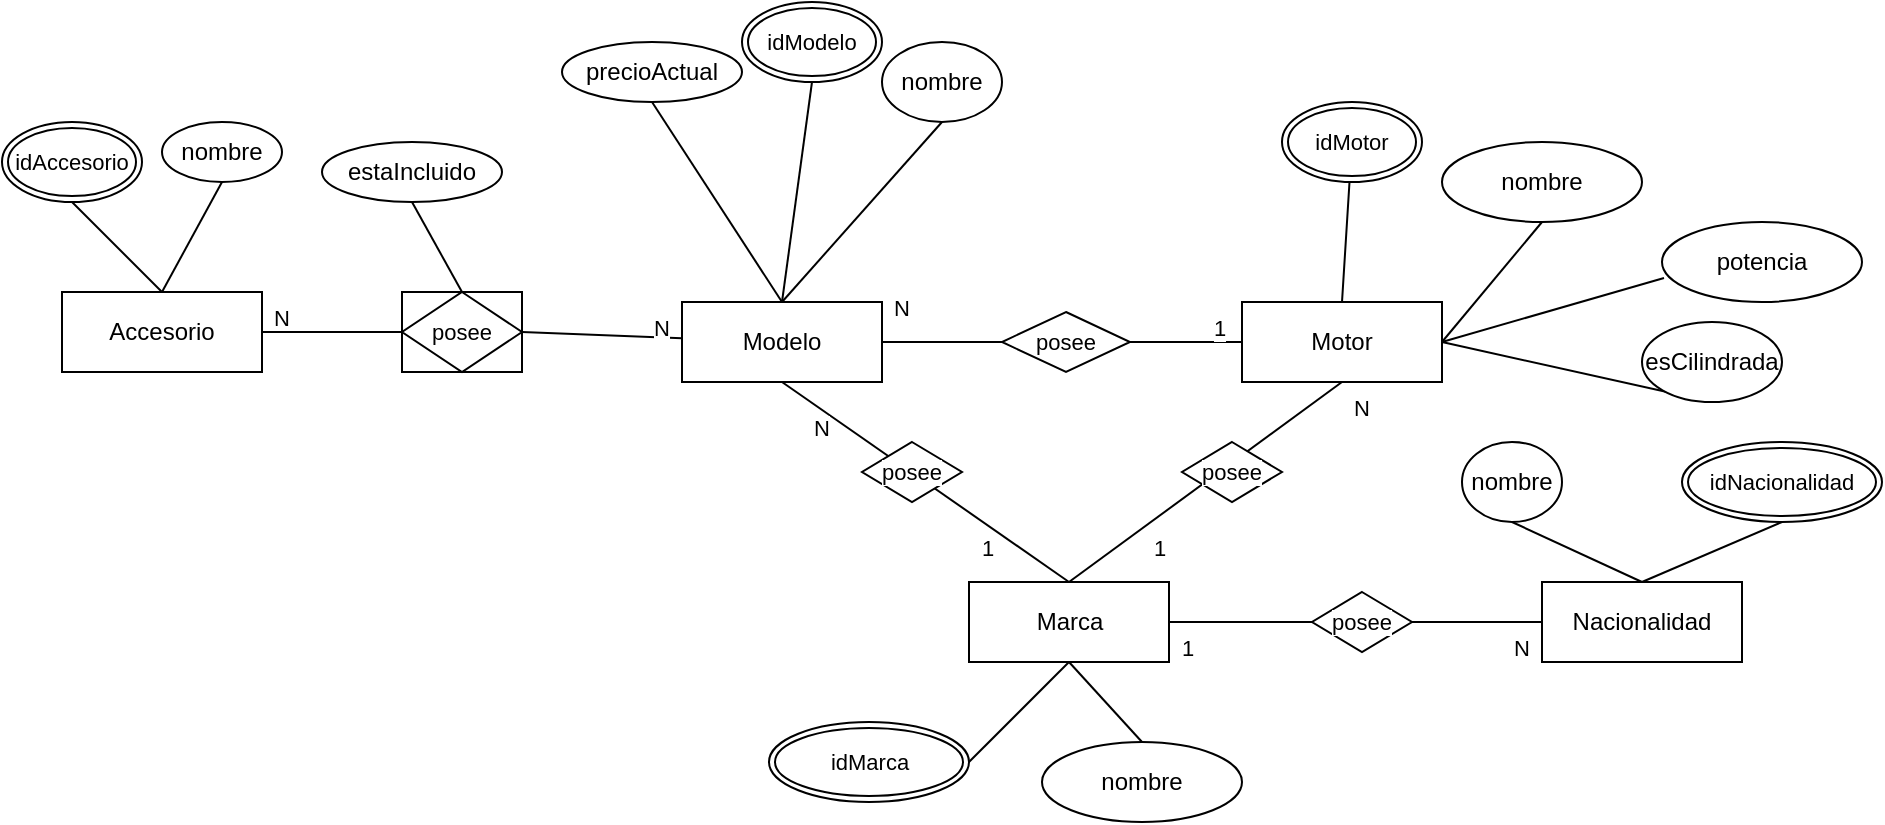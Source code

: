 <mxfile version="28.2.3">
  <diagram name="Página-1" id="_cb5u5iKu5a3XmMETtHB">
    <mxGraphModel dx="1932" dy="473" grid="1" gridSize="10" guides="1" tooltips="1" connect="1" arrows="1" fold="1" page="1" pageScale="1" pageWidth="827" pageHeight="1169" math="0" shadow="0">
      <root>
        <mxCell id="0" />
        <mxCell id="1" parent="0" />
        <mxCell id="2acji9MZQdLfNy8mzV6S-17" style="edgeStyle=none;shape=connector;rounded=0;orthogonalLoop=1;jettySize=auto;html=1;exitX=1;exitY=0.5;exitDx=0;exitDy=0;entryX=0;entryY=0.5;entryDx=0;entryDy=0;strokeColor=default;align=center;verticalAlign=middle;fontFamily=Helvetica;fontSize=11;fontColor=default;labelBackgroundColor=default;endArrow=none;" edge="1" parent="1" target="2acji9MZQdLfNy8mzV6S-7">
          <mxGeometry relative="1" as="geometry">
            <mxPoint x="413.5" y="250" as="sourcePoint" />
          </mxGeometry>
        </mxCell>
        <mxCell id="2acji9MZQdLfNy8mzV6S-1" value="Modelo" style="whiteSpace=wrap;html=1;align=center;" vertex="1" parent="1">
          <mxGeometry x="190" y="230" width="100" height="40" as="geometry" />
        </mxCell>
        <mxCell id="2acji9MZQdLfNy8mzV6S-13" style="edgeStyle=none;shape=connector;rounded=0;orthogonalLoop=1;jettySize=auto;html=1;exitX=0.5;exitY=1;exitDx=0;exitDy=0;entryX=0.5;entryY=0;entryDx=0;entryDy=0;strokeColor=default;align=center;verticalAlign=middle;fontFamily=Helvetica;fontSize=11;fontColor=default;labelBackgroundColor=default;endArrow=none;" edge="1" parent="1" source="2acji9MZQdLfNy8mzV6S-51" target="2acji9MZQdLfNy8mzV6S-1">
          <mxGeometry relative="1" as="geometry">
            <mxPoint x="155" y="160" as="sourcePoint" />
          </mxGeometry>
        </mxCell>
        <mxCell id="2acji9MZQdLfNy8mzV6S-15" style="edgeStyle=none;shape=connector;rounded=0;orthogonalLoop=1;jettySize=auto;html=1;exitX=0.5;exitY=1;exitDx=0;exitDy=0;entryX=0.5;entryY=0;entryDx=0;entryDy=0;strokeColor=default;align=center;verticalAlign=middle;fontFamily=Helvetica;fontSize=11;fontColor=default;labelBackgroundColor=default;endArrow=none;" edge="1" parent="1" source="2acji9MZQdLfNy8mzV6S-5" target="2acji9MZQdLfNy8mzV6S-1">
          <mxGeometry relative="1" as="geometry" />
        </mxCell>
        <mxCell id="2acji9MZQdLfNy8mzV6S-5" value="nombre" style="ellipse;whiteSpace=wrap;html=1;align=center;" vertex="1" parent="1">
          <mxGeometry x="290" y="100" width="60" height="40" as="geometry" />
        </mxCell>
        <mxCell id="2acji9MZQdLfNy8mzV6S-16" style="edgeStyle=none;shape=connector;rounded=0;orthogonalLoop=1;jettySize=auto;html=1;exitX=0.5;exitY=1;exitDx=0;exitDy=0;entryX=0.5;entryY=0;entryDx=0;entryDy=0;strokeColor=default;align=center;verticalAlign=middle;fontFamily=Helvetica;fontSize=11;fontColor=default;labelBackgroundColor=default;endArrow=none;" edge="1" parent="1" source="2acji9MZQdLfNy8mzV6S-6" target="2acji9MZQdLfNy8mzV6S-1">
          <mxGeometry relative="1" as="geometry" />
        </mxCell>
        <mxCell id="2acji9MZQdLfNy8mzV6S-6" value="precioActual" style="ellipse;whiteSpace=wrap;html=1;align=center;" vertex="1" parent="1">
          <mxGeometry x="130" y="100" width="90" height="30" as="geometry" />
        </mxCell>
        <mxCell id="2acji9MZQdLfNy8mzV6S-24" style="edgeStyle=none;shape=connector;rounded=0;orthogonalLoop=1;jettySize=auto;html=1;exitX=1;exitY=0.5;exitDx=0;exitDy=0;entryX=0.5;entryY=1;entryDx=0;entryDy=0;strokeColor=default;align=center;verticalAlign=middle;fontFamily=Helvetica;fontSize=11;fontColor=default;labelBackgroundColor=default;endArrow=none;" edge="1" parent="1" source="2acji9MZQdLfNy8mzV6S-7" target="2acji9MZQdLfNy8mzV6S-8">
          <mxGeometry relative="1" as="geometry" />
        </mxCell>
        <mxCell id="2acji9MZQdLfNy8mzV6S-30" style="edgeStyle=none;shape=connector;rounded=0;orthogonalLoop=1;jettySize=auto;html=1;exitX=0.5;exitY=1;exitDx=0;exitDy=0;entryX=0.5;entryY=0;entryDx=0;entryDy=0;strokeColor=default;align=center;verticalAlign=middle;fontFamily=Helvetica;fontSize=11;fontColor=default;labelBackgroundColor=default;endArrow=none;" edge="1" parent="1" source="2acji9MZQdLfNy8mzV6S-7" target="2acji9MZQdLfNy8mzV6S-27">
          <mxGeometry relative="1" as="geometry" />
        </mxCell>
        <mxCell id="2acji9MZQdLfNy8mzV6S-7" value="Motor" style="whiteSpace=wrap;html=1;align=center;" vertex="1" parent="1">
          <mxGeometry x="470" y="230" width="100" height="40" as="geometry" />
        </mxCell>
        <mxCell id="2acji9MZQdLfNy8mzV6S-8" value="nombre" style="ellipse;whiteSpace=wrap;html=1;align=center;" vertex="1" parent="1">
          <mxGeometry x="570" y="150" width="100" height="40" as="geometry" />
        </mxCell>
        <mxCell id="2acji9MZQdLfNy8mzV6S-9" value="potencia" style="ellipse;whiteSpace=wrap;html=1;align=center;" vertex="1" parent="1">
          <mxGeometry x="680" y="190" width="100" height="40" as="geometry" />
        </mxCell>
        <mxCell id="2acji9MZQdLfNy8mzV6S-19" value="" style="edgeStyle=none;shape=connector;rounded=0;orthogonalLoop=1;jettySize=auto;html=1;exitX=1;exitY=0.5;exitDx=0;exitDy=0;entryX=0;entryY=0.5;entryDx=0;entryDy=0;strokeColor=default;align=center;verticalAlign=middle;fontFamily=Helvetica;fontSize=11;fontColor=default;labelBackgroundColor=default;endArrow=none;" edge="1" parent="1" source="2acji9MZQdLfNy8mzV6S-1">
          <mxGeometry relative="1" as="geometry">
            <mxPoint x="290" y="250" as="sourcePoint" />
            <mxPoint x="353.5" y="250" as="targetPoint" />
          </mxGeometry>
        </mxCell>
        <mxCell id="2acji9MZQdLfNy8mzV6S-22" style="edgeStyle=none;shape=connector;rounded=0;orthogonalLoop=1;jettySize=auto;html=1;exitX=0.5;exitY=1;exitDx=0;exitDy=0;entryX=1;entryY=0.5;entryDx=0;entryDy=0;strokeColor=default;align=center;verticalAlign=middle;fontFamily=Helvetica;fontSize=11;fontColor=default;labelBackgroundColor=default;endArrow=none;" edge="1" parent="1" source="2acji9MZQdLfNy8mzV6S-20" target="2acji9MZQdLfNy8mzV6S-7">
          <mxGeometry relative="1" as="geometry">
            <mxPoint x="383.5" y="230" as="targetPoint" />
          </mxGeometry>
        </mxCell>
        <mxCell id="2acji9MZQdLfNy8mzV6S-20" value="esCilindrada" style="ellipse;whiteSpace=wrap;html=1;align=center;" vertex="1" parent="1">
          <mxGeometry x="670" y="240" width="70" height="40" as="geometry" />
        </mxCell>
        <mxCell id="2acji9MZQdLfNy8mzV6S-25" style="edgeStyle=none;shape=connector;rounded=0;orthogonalLoop=1;jettySize=auto;html=1;exitX=1;exitY=0.5;exitDx=0;exitDy=0;entryX=0.01;entryY=0.7;entryDx=0;entryDy=0;entryPerimeter=0;strokeColor=default;align=center;verticalAlign=middle;fontFamily=Helvetica;fontSize=11;fontColor=default;labelBackgroundColor=default;endArrow=none;" edge="1" parent="1" source="2acji9MZQdLfNy8mzV6S-7" target="2acji9MZQdLfNy8mzV6S-9">
          <mxGeometry relative="1" as="geometry" />
        </mxCell>
        <mxCell id="2acji9MZQdLfNy8mzV6S-29" style="edgeStyle=none;shape=connector;rounded=0;orthogonalLoop=1;jettySize=auto;html=1;exitX=0.5;exitY=0;exitDx=0;exitDy=0;entryX=0.5;entryY=1;entryDx=0;entryDy=0;strokeColor=default;align=center;verticalAlign=middle;fontFamily=Helvetica;fontSize=11;fontColor=default;labelBackgroundColor=default;endArrow=none;" edge="1" parent="1" source="2acji9MZQdLfNy8mzV6S-27" target="2acji9MZQdLfNy8mzV6S-1">
          <mxGeometry relative="1" as="geometry" />
        </mxCell>
        <mxCell id="2acji9MZQdLfNy8mzV6S-27" value="Marca" style="whiteSpace=wrap;html=1;align=center;" vertex="1" parent="1">
          <mxGeometry x="333.5" y="370" width="100" height="40" as="geometry" />
        </mxCell>
        <mxCell id="2acji9MZQdLfNy8mzV6S-31" style="edgeStyle=none;shape=connector;rounded=0;orthogonalLoop=1;jettySize=auto;html=1;exitX=0.5;exitY=0;exitDx=0;exitDy=0;entryX=0.5;entryY=1;entryDx=0;entryDy=0;strokeColor=default;align=center;verticalAlign=middle;fontFamily=Helvetica;fontSize=11;fontColor=default;labelBackgroundColor=default;endArrow=none;" edge="1" parent="1" source="2acji9MZQdLfNy8mzV6S-28" target="2acji9MZQdLfNy8mzV6S-27">
          <mxGeometry relative="1" as="geometry" />
        </mxCell>
        <mxCell id="2acji9MZQdLfNy8mzV6S-28" value="nombre" style="ellipse;whiteSpace=wrap;html=1;align=center;" vertex="1" parent="1">
          <mxGeometry x="370" y="450" width="100" height="40" as="geometry" />
        </mxCell>
        <mxCell id="2acji9MZQdLfNy8mzV6S-34" style="edgeStyle=none;shape=connector;rounded=0;orthogonalLoop=1;jettySize=auto;html=1;exitX=1;exitY=0.5;exitDx=0;exitDy=0;strokeColor=default;align=center;verticalAlign=middle;fontFamily=Helvetica;fontSize=11;fontColor=default;labelBackgroundColor=default;endArrow=none;entryX=0.5;entryY=1;entryDx=0;entryDy=0;" edge="1" parent="1" source="2acji9MZQdLfNy8mzV6S-33" target="2acji9MZQdLfNy8mzV6S-27">
          <mxGeometry relative="1" as="geometry">
            <mxPoint x="300" y="370" as="targetPoint" />
          </mxGeometry>
        </mxCell>
        <mxCell id="2acji9MZQdLfNy8mzV6S-33" value="idMarca" style="ellipse;shape=doubleEllipse;margin=3;whiteSpace=wrap;html=1;align=center;fontFamily=Helvetica;fontSize=11;fontColor=default;labelBackgroundColor=default;" vertex="1" parent="1">
          <mxGeometry x="233.5" y="440" width="100" height="40" as="geometry" />
        </mxCell>
        <mxCell id="2acji9MZQdLfNy8mzV6S-36" style="edgeStyle=none;shape=connector;rounded=0;orthogonalLoop=1;jettySize=auto;html=1;exitX=0;exitY=0.5;exitDx=0;exitDy=0;entryX=1;entryY=0.5;entryDx=0;entryDy=0;strokeColor=default;align=center;verticalAlign=middle;fontFamily=Helvetica;fontSize=11;fontColor=default;labelBackgroundColor=default;endArrow=none;" edge="1" parent="1" source="2acji9MZQdLfNy8mzV6S-62" target="2acji9MZQdLfNy8mzV6S-27">
          <mxGeometry relative="1" as="geometry" />
        </mxCell>
        <mxCell id="2acji9MZQdLfNy8mzV6S-38" value="" style="edgeStyle=none;shape=connector;rounded=0;orthogonalLoop=1;jettySize=auto;html=1;exitX=0.5;exitY=0;exitDx=0;exitDy=0;entryX=0.5;entryY=1;entryDx=0;entryDy=0;strokeColor=default;align=center;verticalAlign=middle;fontFamily=Helvetica;fontSize=11;fontColor=default;labelBackgroundColor=default;endArrow=none;" edge="1" parent="1" target="2acji9MZQdLfNy8mzV6S-37">
          <mxGeometry relative="1" as="geometry">
            <mxPoint x="650" y="390" as="sourcePoint" />
            <mxPoint x="384" y="410" as="targetPoint" />
          </mxGeometry>
        </mxCell>
        <mxCell id="2acji9MZQdLfNy8mzV6S-37" value="Nacionalidad" style="whiteSpace=wrap;html=1;align=center;" vertex="1" parent="1">
          <mxGeometry x="620" y="370" width="100" height="40" as="geometry" />
        </mxCell>
        <mxCell id="2acji9MZQdLfNy8mzV6S-41" style="edgeStyle=none;shape=connector;rounded=0;orthogonalLoop=1;jettySize=auto;html=1;exitX=0.5;exitY=1;exitDx=0;exitDy=0;entryX=0.5;entryY=0;entryDx=0;entryDy=0;strokeColor=default;align=center;verticalAlign=middle;fontFamily=Helvetica;fontSize=11;fontColor=default;labelBackgroundColor=default;endArrow=none;" edge="1" parent="1" source="2acji9MZQdLfNy8mzV6S-40" target="2acji9MZQdLfNy8mzV6S-37">
          <mxGeometry relative="1" as="geometry" />
        </mxCell>
        <mxCell id="2acji9MZQdLfNy8mzV6S-40" value="nombre" style="ellipse;whiteSpace=wrap;html=1;align=center;" vertex="1" parent="1">
          <mxGeometry x="580" y="300" width="50" height="40" as="geometry" />
        </mxCell>
        <mxCell id="2acji9MZQdLfNy8mzV6S-42" style="edgeStyle=none;shape=connector;rounded=0;orthogonalLoop=1;jettySize=auto;html=1;exitX=1;exitY=0.5;exitDx=0;exitDy=0;strokeColor=default;align=center;verticalAlign=middle;fontFamily=Helvetica;fontSize=11;fontColor=default;labelBackgroundColor=default;endArrow=none;" edge="1" parent="1" source="2acji9MZQdLfNy8mzV6S-40" target="2acji9MZQdLfNy8mzV6S-40">
          <mxGeometry relative="1" as="geometry" />
        </mxCell>
        <mxCell id="2acji9MZQdLfNy8mzV6S-44" style="edgeStyle=none;shape=connector;rounded=0;orthogonalLoop=1;jettySize=auto;html=1;exitX=0.5;exitY=1;exitDx=0;exitDy=0;entryX=0.5;entryY=0;entryDx=0;entryDy=0;strokeColor=default;align=center;verticalAlign=middle;fontFamily=Helvetica;fontSize=11;fontColor=default;labelBackgroundColor=default;endArrow=none;" edge="1" parent="1" source="2acji9MZQdLfNy8mzV6S-43" target="2acji9MZQdLfNy8mzV6S-37">
          <mxGeometry relative="1" as="geometry" />
        </mxCell>
        <mxCell id="2acji9MZQdLfNy8mzV6S-43" value="idNacionalidad" style="ellipse;shape=doubleEllipse;margin=3;whiteSpace=wrap;html=1;align=center;fontFamily=Helvetica;fontSize=11;fontColor=default;labelBackgroundColor=default;" vertex="1" parent="1">
          <mxGeometry x="690" y="300" width="100" height="40" as="geometry" />
        </mxCell>
        <mxCell id="2acji9MZQdLfNy8mzV6S-45" value="1" style="text;strokeColor=none;fillColor=none;spacingLeft=4;spacingRight=4;overflow=hidden;rotatable=0;points=[[0,0.5],[1,0.5]];portConstraint=eastwest;fontSize=11;whiteSpace=wrap;html=1;fontFamily=Helvetica;fontColor=default;labelBackgroundColor=default;" vertex="1" parent="1">
          <mxGeometry x="333.5" y="340" width="40" height="30" as="geometry" />
        </mxCell>
        <mxCell id="2acji9MZQdLfNy8mzV6S-46" value="N" style="text;strokeColor=none;fillColor=none;spacingLeft=4;spacingRight=4;overflow=hidden;rotatable=0;points=[[0,0.5],[1,0.5]];portConstraint=eastwest;fontSize=11;whiteSpace=wrap;html=1;fontFamily=Helvetica;fontColor=default;labelBackgroundColor=default;" vertex="1" parent="1">
          <mxGeometry x="250" y="280" width="40" height="30" as="geometry" />
        </mxCell>
        <mxCell id="2acji9MZQdLfNy8mzV6S-47" value="1" style="text;strokeColor=none;fillColor=none;spacingLeft=4;spacingRight=4;overflow=hidden;rotatable=0;points=[[0,0.5],[1,0.5]];portConstraint=eastwest;fontSize=11;whiteSpace=wrap;html=1;fontFamily=Helvetica;fontColor=default;labelBackgroundColor=default;" vertex="1" parent="1">
          <mxGeometry x="450" y="230" width="40" height="30" as="geometry" />
        </mxCell>
        <mxCell id="2acji9MZQdLfNy8mzV6S-48" value="N" style="text;strokeColor=none;fillColor=none;spacingLeft=4;spacingRight=4;overflow=hidden;rotatable=0;points=[[0,0.5],[1,0.5]];portConstraint=eastwest;fontSize=11;whiteSpace=wrap;html=1;fontFamily=Helvetica;fontColor=default;labelBackgroundColor=default;" vertex="1" parent="1">
          <mxGeometry x="290" y="220" width="40" height="30" as="geometry" />
        </mxCell>
        <mxCell id="2acji9MZQdLfNy8mzV6S-51" value="idModelo" style="ellipse;shape=doubleEllipse;margin=3;whiteSpace=wrap;html=1;align=center;fontFamily=Helvetica;fontSize=11;fontColor=default;labelBackgroundColor=default;" vertex="1" parent="1">
          <mxGeometry x="220" y="80" width="70" height="40" as="geometry" />
        </mxCell>
        <mxCell id="2acji9MZQdLfNy8mzV6S-53" value="" style="edgeStyle=none;shape=connector;rounded=0;orthogonalLoop=1;jettySize=auto;html=1;strokeColor=default;align=center;verticalAlign=middle;fontFamily=Helvetica;fontSize=11;fontColor=default;labelBackgroundColor=default;endArrow=none;entryX=0.5;entryY=0;entryDx=0;entryDy=0;" edge="1" parent="1" source="2acji9MZQdLfNy8mzV6S-52" target="2acji9MZQdLfNy8mzV6S-7">
          <mxGeometry relative="1" as="geometry" />
        </mxCell>
        <mxCell id="2acji9MZQdLfNy8mzV6S-52" value="idMotor" style="ellipse;shape=doubleEllipse;margin=3;whiteSpace=wrap;html=1;align=center;fontFamily=Helvetica;fontSize=11;fontColor=default;labelBackgroundColor=default;" vertex="1" parent="1">
          <mxGeometry x="490" y="130" width="70" height="40" as="geometry" />
        </mxCell>
        <mxCell id="2acji9MZQdLfNy8mzV6S-54" value="1" style="text;strokeColor=none;fillColor=none;spacingLeft=4;spacingRight=4;overflow=hidden;rotatable=0;points=[[0,0.5],[1,0.5]];portConstraint=eastwest;fontSize=11;whiteSpace=wrap;html=1;fontFamily=Helvetica;fontColor=default;labelBackgroundColor=default;" vertex="1" parent="1">
          <mxGeometry x="420" y="340" width="20" height="30" as="geometry" />
        </mxCell>
        <mxCell id="2acji9MZQdLfNy8mzV6S-55" value="N" style="text;strokeColor=none;fillColor=none;spacingLeft=4;spacingRight=4;overflow=hidden;rotatable=0;points=[[0,0.5],[1,0.5]];portConstraint=eastwest;fontSize=11;whiteSpace=wrap;html=1;fontFamily=Helvetica;fontColor=default;labelBackgroundColor=default;" vertex="1" parent="1">
          <mxGeometry x="520" y="270" width="20" height="30" as="geometry" />
        </mxCell>
        <mxCell id="2acji9MZQdLfNy8mzV6S-56" value="N" style="text;strokeColor=none;fillColor=none;spacingLeft=4;spacingRight=4;overflow=hidden;rotatable=0;points=[[0,0.5],[1,0.5]];portConstraint=eastwest;fontSize=11;whiteSpace=wrap;html=1;fontFamily=Helvetica;fontColor=default;labelBackgroundColor=default;" vertex="1" parent="1">
          <mxGeometry x="600" y="390" width="20" height="30" as="geometry" />
        </mxCell>
        <mxCell id="2acji9MZQdLfNy8mzV6S-57" value="posee" style="shape=rhombus;perimeter=rhombusPerimeter;whiteSpace=wrap;html=1;align=center;fontFamily=Helvetica;fontSize=11;fontColor=default;labelBackgroundColor=default;" vertex="1" parent="1">
          <mxGeometry x="440" y="300" width="50" height="30" as="geometry" />
        </mxCell>
        <mxCell id="2acji9MZQdLfNy8mzV6S-58" value="posee" style="shape=rhombus;perimeter=rhombusPerimeter;whiteSpace=wrap;html=1;align=center;fontFamily=Helvetica;fontSize=11;fontColor=default;labelBackgroundColor=default;" vertex="1" parent="1">
          <mxGeometry x="280" y="300" width="50" height="30" as="geometry" />
        </mxCell>
        <mxCell id="2acji9MZQdLfNy8mzV6S-61" value="1" style="text;strokeColor=none;fillColor=none;spacingLeft=4;spacingRight=4;overflow=hidden;rotatable=0;points=[[0,0.5],[1,0.5]];portConstraint=eastwest;fontSize=11;whiteSpace=wrap;html=1;fontFamily=Helvetica;fontColor=default;labelBackgroundColor=default;" vertex="1" parent="1">
          <mxGeometry x="433.5" y="390" width="20" height="30" as="geometry" />
        </mxCell>
        <mxCell id="2acji9MZQdLfNy8mzV6S-63" value="" style="edgeStyle=none;shape=connector;rounded=0;orthogonalLoop=1;jettySize=auto;html=1;exitX=0;exitY=0.5;exitDx=0;exitDy=0;entryX=1;entryY=0.5;entryDx=0;entryDy=0;strokeColor=default;align=center;verticalAlign=middle;fontFamily=Helvetica;fontSize=11;fontColor=default;labelBackgroundColor=default;endArrow=none;" edge="1" parent="1" source="2acji9MZQdLfNy8mzV6S-37" target="2acji9MZQdLfNy8mzV6S-62">
          <mxGeometry relative="1" as="geometry">
            <mxPoint x="620" y="390" as="sourcePoint" />
            <mxPoint x="434" y="390" as="targetPoint" />
          </mxGeometry>
        </mxCell>
        <mxCell id="2acji9MZQdLfNy8mzV6S-62" value="posee" style="shape=rhombus;perimeter=rhombusPerimeter;whiteSpace=wrap;html=1;align=center;fontFamily=Helvetica;fontSize=11;fontColor=default;labelBackgroundColor=default;" vertex="1" parent="1">
          <mxGeometry x="505" y="375" width="50" height="30" as="geometry" />
        </mxCell>
        <mxCell id="2acji9MZQdLfNy8mzV6S-68" style="edgeStyle=none;shape=connector;rounded=0;orthogonalLoop=1;jettySize=auto;html=1;exitX=1;exitY=0.5;exitDx=0;exitDy=0;strokeColor=default;align=center;verticalAlign=middle;fontFamily=Helvetica;fontSize=11;fontColor=default;labelBackgroundColor=default;endArrow=none;" edge="1" parent="1" source="2acji9MZQdLfNy8mzV6S-71" target="2acji9MZQdLfNy8mzV6S-1">
          <mxGeometry relative="1" as="geometry" />
        </mxCell>
        <mxCell id="2acji9MZQdLfNy8mzV6S-64" value="Accesorio" style="whiteSpace=wrap;html=1;align=center;" vertex="1" parent="1">
          <mxGeometry x="-120" y="225" width="100" height="40" as="geometry" />
        </mxCell>
        <mxCell id="2acji9MZQdLfNy8mzV6S-66" style="edgeStyle=none;shape=connector;rounded=0;orthogonalLoop=1;jettySize=auto;html=1;exitX=0;exitY=0.5;exitDx=0;exitDy=0;strokeColor=default;align=center;verticalAlign=middle;fontFamily=Helvetica;fontSize=11;fontColor=default;labelBackgroundColor=default;endArrow=none;" edge="1" parent="1" source="2acji9MZQdLfNy8mzV6S-46" target="2acji9MZQdLfNy8mzV6S-46">
          <mxGeometry relative="1" as="geometry" />
        </mxCell>
        <mxCell id="2acji9MZQdLfNy8mzV6S-67" style="edgeStyle=none;shape=connector;rounded=0;orthogonalLoop=1;jettySize=auto;html=1;exitX=0;exitY=0.5;exitDx=0;exitDy=0;strokeColor=default;align=center;verticalAlign=middle;fontFamily=Helvetica;fontSize=11;fontColor=default;labelBackgroundColor=default;endArrow=none;" edge="1" parent="1" source="2acji9MZQdLfNy8mzV6S-51" target="2acji9MZQdLfNy8mzV6S-51">
          <mxGeometry relative="1" as="geometry" />
        </mxCell>
        <mxCell id="2acji9MZQdLfNy8mzV6S-69" value="N" style="text;strokeColor=none;fillColor=none;spacingLeft=4;spacingRight=4;overflow=hidden;rotatable=0;points=[[0,0.5],[1,0.5]];portConstraint=eastwest;fontSize=11;whiteSpace=wrap;html=1;fontFamily=Helvetica;fontColor=default;labelBackgroundColor=default;" vertex="1" parent="1">
          <mxGeometry x="-20" y="225" width="20" height="30" as="geometry" />
        </mxCell>
        <mxCell id="2acji9MZQdLfNy8mzV6S-70" value="N" style="text;strokeColor=none;fillColor=none;spacingLeft=4;spacingRight=4;overflow=hidden;rotatable=0;points=[[0,0.5],[1,0.5]];portConstraint=eastwest;fontSize=11;whiteSpace=wrap;html=1;fontFamily=Helvetica;fontColor=default;labelBackgroundColor=default;" vertex="1" parent="1">
          <mxGeometry x="170" y="230" width="40" height="30" as="geometry" />
        </mxCell>
        <mxCell id="2acji9MZQdLfNy8mzV6S-72" value="" style="edgeStyle=none;shape=connector;rounded=0;orthogonalLoop=1;jettySize=auto;html=1;exitX=1;exitY=0.5;exitDx=0;exitDy=0;strokeColor=default;align=center;verticalAlign=middle;fontFamily=Helvetica;fontSize=11;fontColor=default;labelBackgroundColor=default;endArrow=none;" edge="1" parent="1" source="2acji9MZQdLfNy8mzV6S-64" target="2acji9MZQdLfNy8mzV6S-71">
          <mxGeometry relative="1" as="geometry">
            <mxPoint x="30" y="250" as="sourcePoint" />
            <mxPoint x="190" y="250" as="targetPoint" />
          </mxGeometry>
        </mxCell>
        <mxCell id="2acji9MZQdLfNy8mzV6S-71" value="posee" style="shape=associativeEntity;whiteSpace=wrap;html=1;align=center;fontFamily=Helvetica;fontSize=11;fontColor=default;labelBackgroundColor=default;" vertex="1" parent="1">
          <mxGeometry x="50" y="225" width="60" height="40" as="geometry" />
        </mxCell>
        <mxCell id="2acji9MZQdLfNy8mzV6S-75" value="posee" style="shape=rhombus;perimeter=rhombusPerimeter;whiteSpace=wrap;html=1;align=center;fontFamily=Helvetica;fontSize=11;fontColor=default;labelBackgroundColor=default;" vertex="1" parent="1">
          <mxGeometry x="350" y="235" width="64" height="30" as="geometry" />
        </mxCell>
        <mxCell id="2acji9MZQdLfNy8mzV6S-77" style="edgeStyle=none;shape=connector;rounded=0;orthogonalLoop=1;jettySize=auto;html=1;exitX=0.5;exitY=1;exitDx=0;exitDy=0;entryX=0.5;entryY=0;entryDx=0;entryDy=0;strokeColor=default;align=center;verticalAlign=middle;fontFamily=Helvetica;fontSize=11;fontColor=default;labelBackgroundColor=default;endArrow=none;" edge="1" parent="1" source="2acji9MZQdLfNy8mzV6S-76" target="2acji9MZQdLfNy8mzV6S-71">
          <mxGeometry relative="1" as="geometry" />
        </mxCell>
        <mxCell id="2acji9MZQdLfNy8mzV6S-76" value="estaIncluido" style="ellipse;whiteSpace=wrap;html=1;align=center;" vertex="1" parent="1">
          <mxGeometry x="10" y="150" width="90" height="30" as="geometry" />
        </mxCell>
        <mxCell id="2acji9MZQdLfNy8mzV6S-81" style="edgeStyle=none;shape=connector;rounded=0;orthogonalLoop=1;jettySize=auto;html=1;exitX=0.5;exitY=1;exitDx=0;exitDy=0;entryX=0.5;entryY=0;entryDx=0;entryDy=0;strokeColor=default;align=center;verticalAlign=middle;fontFamily=Helvetica;fontSize=11;fontColor=default;labelBackgroundColor=default;endArrow=none;" edge="1" parent="1" source="2acji9MZQdLfNy8mzV6S-78" target="2acji9MZQdLfNy8mzV6S-64">
          <mxGeometry relative="1" as="geometry" />
        </mxCell>
        <mxCell id="2acji9MZQdLfNy8mzV6S-78" value="nombre" style="ellipse;whiteSpace=wrap;html=1;align=center;" vertex="1" parent="1">
          <mxGeometry x="-70" y="140" width="60" height="30" as="geometry" />
        </mxCell>
        <mxCell id="2acji9MZQdLfNy8mzV6S-80" style="edgeStyle=none;shape=connector;rounded=0;orthogonalLoop=1;jettySize=auto;html=1;exitX=0.5;exitY=1;exitDx=0;exitDy=0;entryX=0.5;entryY=0;entryDx=0;entryDy=0;strokeColor=default;align=center;verticalAlign=middle;fontFamily=Helvetica;fontSize=11;fontColor=default;labelBackgroundColor=default;endArrow=none;" edge="1" parent="1" source="2acji9MZQdLfNy8mzV6S-79" target="2acji9MZQdLfNy8mzV6S-64">
          <mxGeometry relative="1" as="geometry" />
        </mxCell>
        <mxCell id="2acji9MZQdLfNy8mzV6S-79" value="idAccesorio" style="ellipse;shape=doubleEllipse;margin=3;whiteSpace=wrap;html=1;align=center;fontFamily=Helvetica;fontSize=11;fontColor=default;labelBackgroundColor=default;" vertex="1" parent="1">
          <mxGeometry x="-150" y="140" width="70" height="40" as="geometry" />
        </mxCell>
      </root>
    </mxGraphModel>
  </diagram>
</mxfile>
